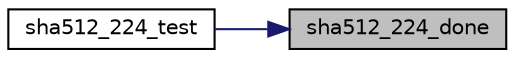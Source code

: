 digraph "sha512_224_done"
{
 // LATEX_PDF_SIZE
  edge [fontname="Helvetica",fontsize="10",labelfontname="Helvetica",labelfontsize="10"];
  node [fontname="Helvetica",fontsize="10",shape=record];
  rankdir="RL";
  Node5 [label="sha512_224_done",height=0.2,width=0.4,color="black", fillcolor="grey75", style="filled", fontcolor="black",tooltip="Terminate the hash to get the digest."];
  Node5 -> Node6 [dir="back",color="midnightblue",fontsize="10",style="solid"];
  Node6 [label="sha512_224_test",height=0.2,width=0.4,color="black", fillcolor="white", style="filled",URL="$sha512__224_8c.html#ac8368f2476602154ab8dc37d4e749f0b",tooltip="Self-test the hash."];
}
